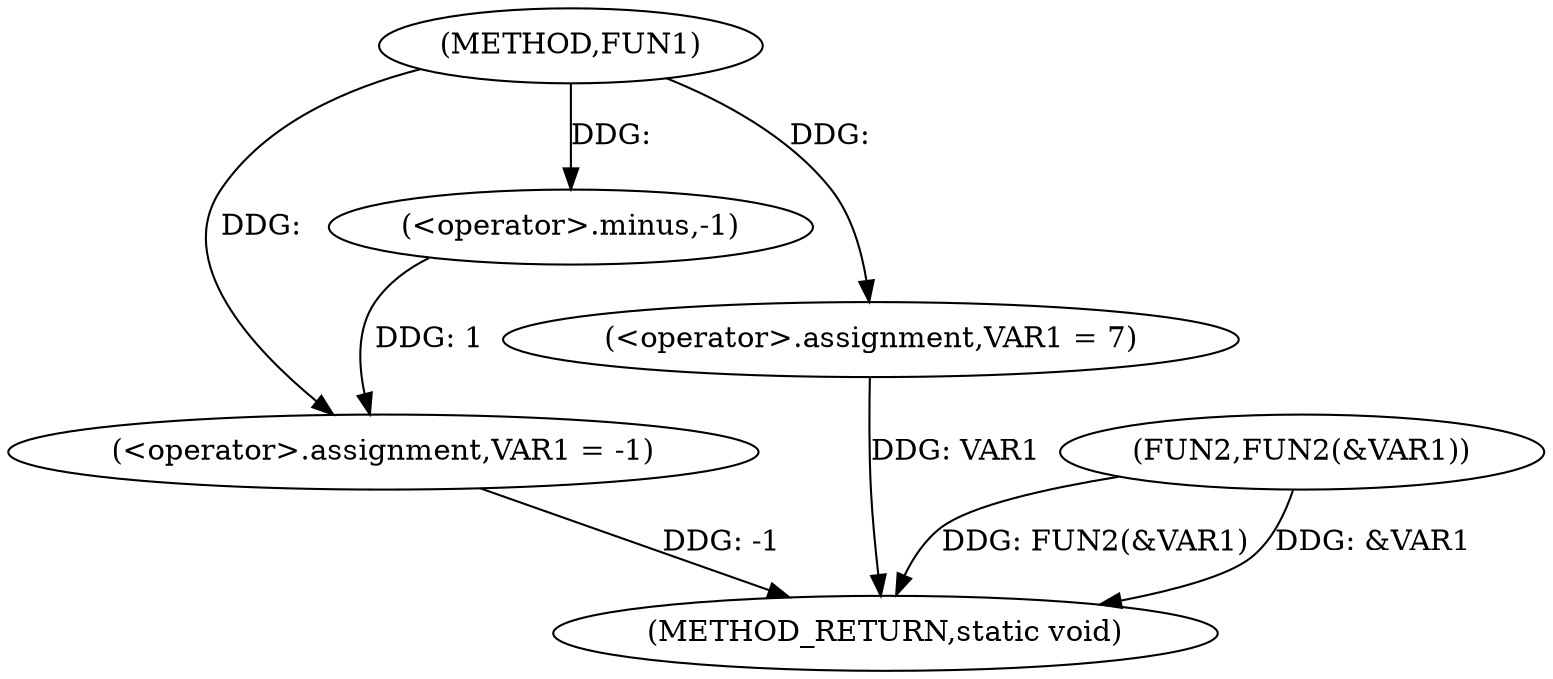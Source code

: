 digraph FUN1 {  
"1000100" [label = "(METHOD,FUN1)" ]
"1000113" [label = "(METHOD_RETURN,static void)" ]
"1000103" [label = "(<operator>.assignment,VAR1 = -1)" ]
"1000105" [label = "(<operator>.minus,-1)" ]
"1000107" [label = "(<operator>.assignment,VAR1 = 7)" ]
"1000110" [label = "(FUN2,FUN2(&VAR1))" ]
  "1000107" -> "1000113"  [ label = "DDG: VAR1"] 
  "1000103" -> "1000113"  [ label = "DDG: -1"] 
  "1000110" -> "1000113"  [ label = "DDG: FUN2(&VAR1)"] 
  "1000110" -> "1000113"  [ label = "DDG: &VAR1"] 
  "1000105" -> "1000103"  [ label = "DDG: 1"] 
  "1000100" -> "1000103"  [ label = "DDG: "] 
  "1000100" -> "1000105"  [ label = "DDG: "] 
  "1000100" -> "1000107"  [ label = "DDG: "] 
}
